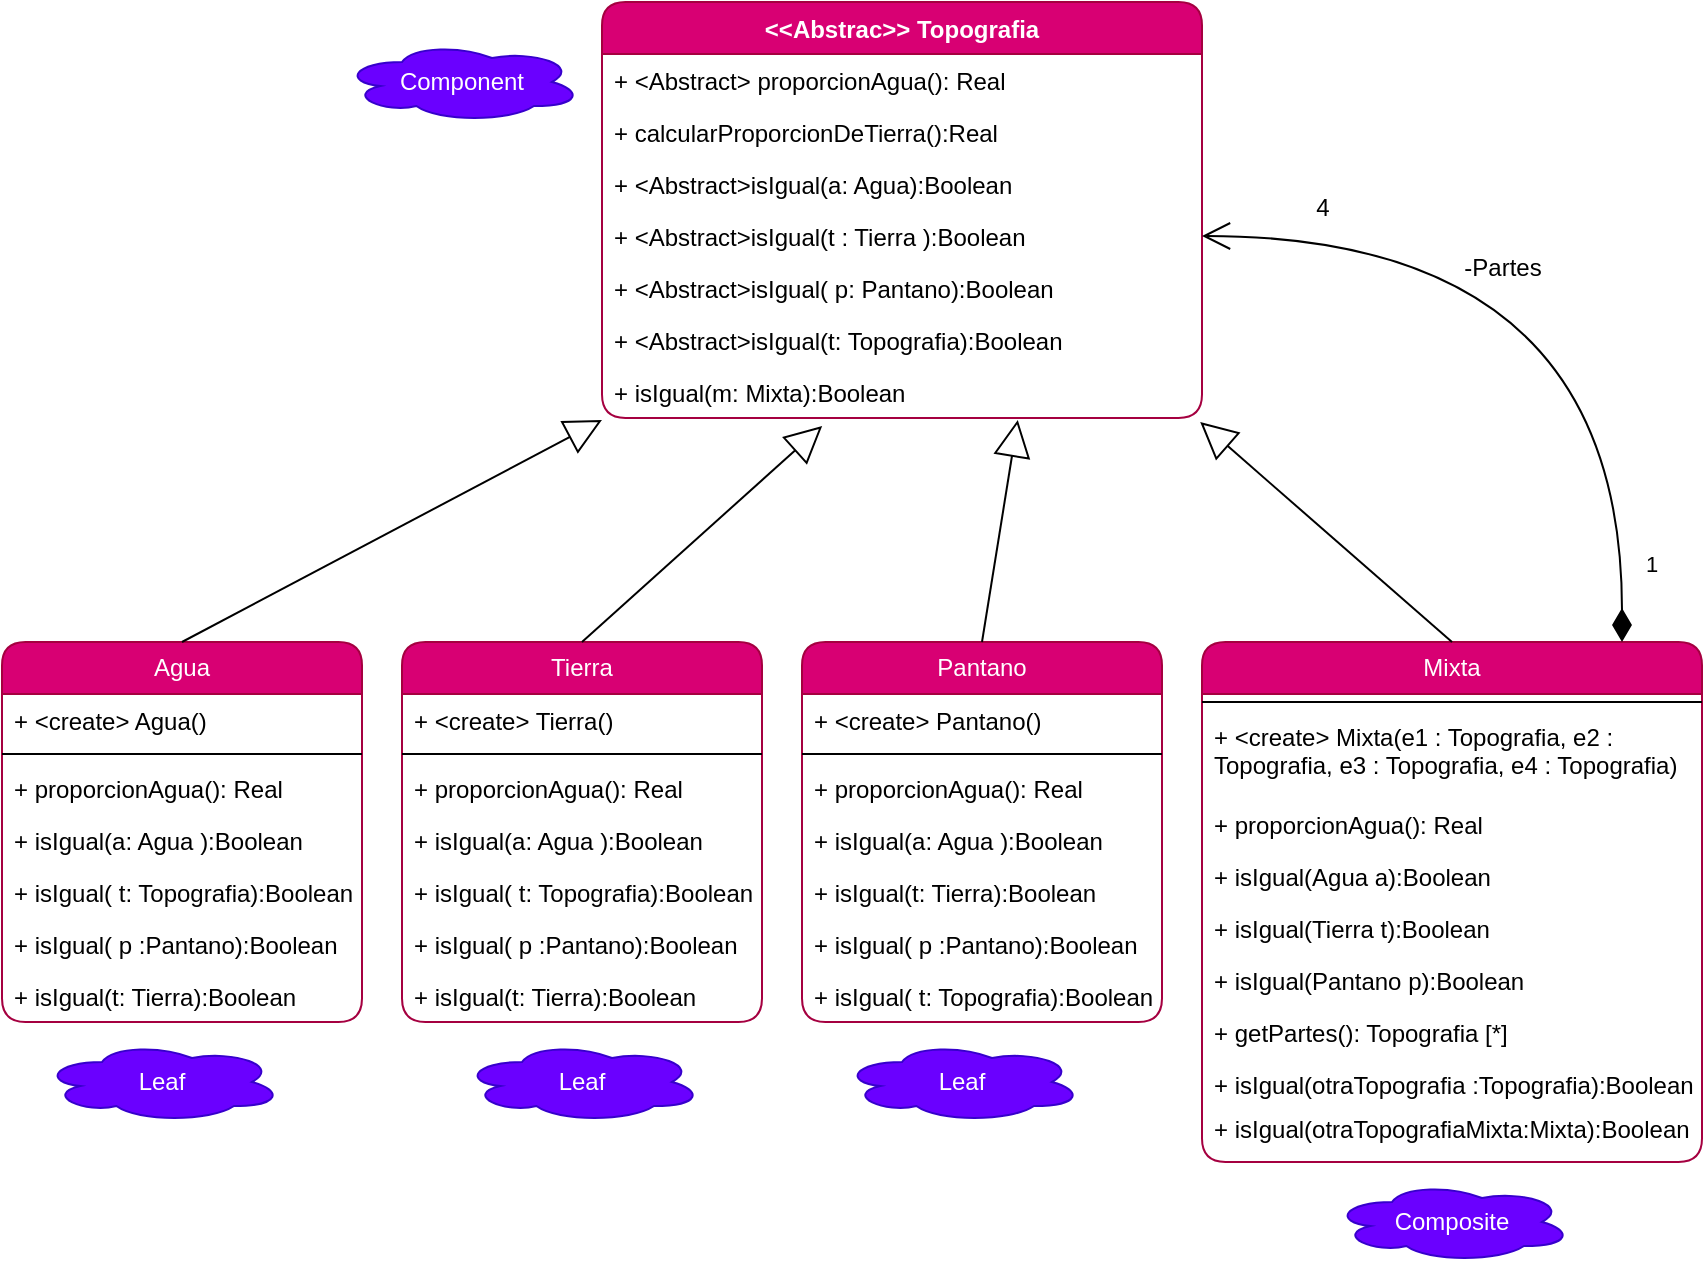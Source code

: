 <mxfile version="24.0.4" type="device">
  <diagram name="Página-1" id="TRMgGkVjQrRUovE4TGje">
    <mxGraphModel dx="874" dy="542" grid="1" gridSize="10" guides="1" tooltips="1" connect="1" arrows="1" fold="1" page="1" pageScale="1" pageWidth="827" pageHeight="1169" background="none" math="0" shadow="0">
      <root>
        <mxCell id="0" />
        <mxCell id="1" parent="0" />
        <mxCell id="8u3Jf8czVcAAARFbTuls-1" value="&amp;lt;&amp;lt;Abstrac&amp;gt;&amp;gt;&amp;nbsp;Topografia" style="swimlane;fontStyle=1;align=center;verticalAlign=top;childLayout=stackLayout;horizontal=1;startSize=26;horizontalStack=0;resizeParent=1;resizeParentMax=0;resizeLast=0;collapsible=1;marginBottom=0;whiteSpace=wrap;html=1;rounded=1;labelBackgroundColor=none;fillColor=#d80073;fontColor=#ffffff;strokeColor=#A50040;" parent="1" vertex="1">
          <mxGeometry x="330" y="10" width="300" height="208" as="geometry" />
        </mxCell>
        <mxCell id="8u3Jf8czVcAAARFbTuls-2" value="+ &amp;lt;Abstract&amp;gt; proporcionAgua(): Real" style="text;strokeColor=none;fillColor=none;align=left;verticalAlign=top;spacingLeft=4;spacingRight=4;overflow=hidden;rotatable=0;points=[[0,0.5],[1,0.5]];portConstraint=eastwest;whiteSpace=wrap;html=1;rounded=1;labelBackgroundColor=none;" parent="8u3Jf8czVcAAARFbTuls-1" vertex="1">
          <mxGeometry y="26" width="300" height="26" as="geometry" />
        </mxCell>
        <mxCell id="9-ZHthnCkSmJJXL-qObs-5" value="+ calcularProporcionDeTierra():Real" style="text;strokeColor=none;fillColor=none;align=left;verticalAlign=top;spacingLeft=4;spacingRight=4;overflow=hidden;rotatable=0;points=[[0,0.5],[1,0.5]];portConstraint=eastwest;whiteSpace=wrap;html=1;rounded=1;labelBackgroundColor=none;" parent="8u3Jf8czVcAAARFbTuls-1" vertex="1">
          <mxGeometry y="52" width="300" height="26" as="geometry" />
        </mxCell>
        <mxCell id="8u3Jf8czVcAAARFbTuls-5" value="+ &amp;lt;Abstract&amp;gt;isIgual(a: Agua):Boolean" style="text;strokeColor=none;fillColor=none;align=left;verticalAlign=top;spacingLeft=4;spacingRight=4;overflow=hidden;rotatable=0;points=[[0,0.5],[1,0.5]];portConstraint=eastwest;whiteSpace=wrap;html=1;rounded=1;labelBackgroundColor=none;" parent="8u3Jf8czVcAAARFbTuls-1" vertex="1">
          <mxGeometry y="78" width="300" height="26" as="geometry" />
        </mxCell>
        <mxCell id="9-ZHthnCkSmJJXL-qObs-3" value="+ &amp;lt;Abstract&amp;gt;isIgual(t : Tierra ):Boolean" style="text;strokeColor=none;fillColor=none;align=left;verticalAlign=top;spacingLeft=4;spacingRight=4;overflow=hidden;rotatable=0;points=[[0,0.5],[1,0.5]];portConstraint=eastwest;whiteSpace=wrap;html=1;rounded=1;labelBackgroundColor=none;" parent="8u3Jf8czVcAAARFbTuls-1" vertex="1">
          <mxGeometry y="104" width="300" height="26" as="geometry" />
        </mxCell>
        <mxCell id="9-ZHthnCkSmJJXL-qObs-4" value="+ &amp;lt;Abstract&amp;gt;isIgual( p: Pantano):Boolean" style="text;strokeColor=none;fillColor=none;align=left;verticalAlign=top;spacingLeft=4;spacingRight=4;overflow=hidden;rotatable=0;points=[[0,0.5],[1,0.5]];portConstraint=eastwest;whiteSpace=wrap;html=1;rounded=1;labelBackgroundColor=none;" parent="8u3Jf8czVcAAARFbTuls-1" vertex="1">
          <mxGeometry y="130" width="300" height="26" as="geometry" />
        </mxCell>
        <mxCell id="9-ZHthnCkSmJJXL-qObs-2" value="+ &amp;lt;Abstract&amp;gt;isIgual(t: Topografia):Boolean" style="text;strokeColor=none;fillColor=none;align=left;verticalAlign=top;spacingLeft=4;spacingRight=4;overflow=hidden;rotatable=0;points=[[0,0.5],[1,0.5]];portConstraint=eastwest;whiteSpace=wrap;html=1;rounded=1;labelBackgroundColor=none;" parent="8u3Jf8czVcAAARFbTuls-1" vertex="1">
          <mxGeometry y="156" width="300" height="26" as="geometry" />
        </mxCell>
        <mxCell id="9-ZHthnCkSmJJXL-qObs-1" value="+ isIgual(m: Mixta):Boolean" style="text;strokeColor=none;fillColor=none;align=left;verticalAlign=top;spacingLeft=4;spacingRight=4;overflow=hidden;rotatable=0;points=[[0,0.5],[1,0.5]];portConstraint=eastwest;whiteSpace=wrap;html=1;rounded=1;labelBackgroundColor=none;" parent="8u3Jf8czVcAAARFbTuls-1" vertex="1">
          <mxGeometry y="182" width="300" height="26" as="geometry" />
        </mxCell>
        <mxCell id="8u3Jf8czVcAAARFbTuls-10" value="Agua" style="swimlane;fontStyle=0;childLayout=stackLayout;horizontal=1;startSize=26;fillColor=#d80073;horizontalStack=0;resizeParent=1;resizeParentMax=0;resizeLast=0;collapsible=1;marginBottom=0;whiteSpace=wrap;html=1;rounded=1;labelBackgroundColor=none;fontColor=#ffffff;strokeColor=#A50040;" parent="1" vertex="1">
          <mxGeometry x="30" y="330" width="180" height="190" as="geometry" />
        </mxCell>
        <mxCell id="9-ZHthnCkSmJJXL-qObs-7" value="+ &amp;lt;create&amp;gt; Agua()&amp;nbsp;" style="text;strokeColor=none;fillColor=none;align=left;verticalAlign=top;spacingLeft=4;spacingRight=4;overflow=hidden;rotatable=0;points=[[0,0.5],[1,0.5]];portConstraint=eastwest;whiteSpace=wrap;html=1;rounded=1;labelBackgroundColor=none;" parent="8u3Jf8czVcAAARFbTuls-10" vertex="1">
          <mxGeometry y="26" width="180" height="26" as="geometry" />
        </mxCell>
        <mxCell id="9-ZHthnCkSmJJXL-qObs-6" value="" style="line;strokeWidth=1;fillColor=none;align=left;verticalAlign=middle;spacingTop=-1;spacingLeft=3;spacingRight=3;rotatable=0;labelPosition=right;points=[];portConstraint=eastwest;rounded=1;labelBackgroundColor=none;" parent="8u3Jf8czVcAAARFbTuls-10" vertex="1">
          <mxGeometry y="52" width="180" height="8" as="geometry" />
        </mxCell>
        <mxCell id="9-ZHthnCkSmJJXL-qObs-41" value="+ proporcionAgua(): Real" style="text;strokeColor=none;fillColor=none;align=left;verticalAlign=top;spacingLeft=4;spacingRight=4;overflow=hidden;rotatable=0;points=[[0,0.5],[1,0.5]];portConstraint=eastwest;whiteSpace=wrap;html=1;rounded=1;labelBackgroundColor=none;" parent="8u3Jf8czVcAAARFbTuls-10" vertex="1">
          <mxGeometry y="60" width="180" height="26" as="geometry" />
        </mxCell>
        <mxCell id="9-ZHthnCkSmJJXL-qObs-42" value="+ isIgual(a: Agua ):Boolean" style="text;strokeColor=none;fillColor=none;align=left;verticalAlign=top;spacingLeft=4;spacingRight=4;overflow=hidden;rotatable=0;points=[[0,0.5],[1,0.5]];portConstraint=eastwest;whiteSpace=wrap;html=1;rounded=1;labelBackgroundColor=none;" parent="8u3Jf8czVcAAARFbTuls-10" vertex="1">
          <mxGeometry y="86" width="180" height="26" as="geometry" />
        </mxCell>
        <mxCell id="9-ZHthnCkSmJJXL-qObs-45" value="+ isIgual( t: Topografia):Boolean" style="text;strokeColor=none;fillColor=none;align=left;verticalAlign=top;spacingLeft=4;spacingRight=4;overflow=hidden;rotatable=0;points=[[0,0.5],[1,0.5]];portConstraint=eastwest;whiteSpace=wrap;html=1;rounded=1;labelBackgroundColor=none;" parent="8u3Jf8czVcAAARFbTuls-10" vertex="1">
          <mxGeometry y="112" width="180" height="26" as="geometry" />
        </mxCell>
        <mxCell id="9-ZHthnCkSmJJXL-qObs-44" value="+ isIgual( p :Pantano):Boolean" style="text;strokeColor=none;fillColor=none;align=left;verticalAlign=top;spacingLeft=4;spacingRight=4;overflow=hidden;rotatable=0;points=[[0,0.5],[1,0.5]];portConstraint=eastwest;whiteSpace=wrap;html=1;rounded=1;labelBackgroundColor=none;" parent="8u3Jf8czVcAAARFbTuls-10" vertex="1">
          <mxGeometry y="138" width="180" height="26" as="geometry" />
        </mxCell>
        <mxCell id="9-ZHthnCkSmJJXL-qObs-43" value="+ isIgual(t: Tierra):Boolean" style="text;strokeColor=none;fillColor=none;align=left;verticalAlign=top;spacingLeft=4;spacingRight=4;overflow=hidden;rotatable=0;points=[[0,0.5],[1,0.5]];portConstraint=eastwest;whiteSpace=wrap;html=1;rounded=1;labelBackgroundColor=none;" parent="8u3Jf8czVcAAARFbTuls-10" vertex="1">
          <mxGeometry y="164" width="180" height="26" as="geometry" />
        </mxCell>
        <mxCell id="9-ZHthnCkSmJJXL-qObs-12" value="Tierra" style="swimlane;fontStyle=0;childLayout=stackLayout;horizontal=1;startSize=26;fillColor=#d80073;horizontalStack=0;resizeParent=1;resizeParentMax=0;resizeLast=0;collapsible=1;marginBottom=0;whiteSpace=wrap;html=1;rounded=1;labelBackgroundColor=none;fontColor=#ffffff;strokeColor=#A50040;" parent="1" vertex="1">
          <mxGeometry x="230" y="330" width="180" height="190" as="geometry" />
        </mxCell>
        <mxCell id="9-ZHthnCkSmJJXL-qObs-13" value="+ &amp;lt;create&amp;gt; Tierra()&amp;nbsp;" style="text;strokeColor=none;fillColor=none;align=left;verticalAlign=top;spacingLeft=4;spacingRight=4;overflow=hidden;rotatable=0;points=[[0,0.5],[1,0.5]];portConstraint=eastwest;whiteSpace=wrap;html=1;rounded=1;labelBackgroundColor=none;" parent="9-ZHthnCkSmJJXL-qObs-12" vertex="1">
          <mxGeometry y="26" width="180" height="26" as="geometry" />
        </mxCell>
        <mxCell id="9-ZHthnCkSmJJXL-qObs-14" value="" style="line;strokeWidth=1;fillColor=none;align=left;verticalAlign=middle;spacingTop=-1;spacingLeft=3;spacingRight=3;rotatable=0;labelPosition=right;points=[];portConstraint=eastwest;rounded=1;labelBackgroundColor=none;" parent="9-ZHthnCkSmJJXL-qObs-12" vertex="1">
          <mxGeometry y="52" width="180" height="8" as="geometry" />
        </mxCell>
        <mxCell id="9-ZHthnCkSmJJXL-qObs-36" value="+ proporcionAgua(): Real" style="text;strokeColor=none;fillColor=none;align=left;verticalAlign=top;spacingLeft=4;spacingRight=4;overflow=hidden;rotatable=0;points=[[0,0.5],[1,0.5]];portConstraint=eastwest;whiteSpace=wrap;html=1;rounded=1;labelBackgroundColor=none;" parent="9-ZHthnCkSmJJXL-qObs-12" vertex="1">
          <mxGeometry y="60" width="180" height="26" as="geometry" />
        </mxCell>
        <mxCell id="9-ZHthnCkSmJJXL-qObs-37" value="+ isIgual(a: Agua ):Boolean" style="text;strokeColor=none;fillColor=none;align=left;verticalAlign=top;spacingLeft=4;spacingRight=4;overflow=hidden;rotatable=0;points=[[0,0.5],[1,0.5]];portConstraint=eastwest;whiteSpace=wrap;html=1;rounded=1;labelBackgroundColor=none;" parent="9-ZHthnCkSmJJXL-qObs-12" vertex="1">
          <mxGeometry y="86" width="180" height="26" as="geometry" />
        </mxCell>
        <mxCell id="9-ZHthnCkSmJJXL-qObs-40" value="+ isIgual( t: Topografia):Boolean" style="text;strokeColor=none;fillColor=none;align=left;verticalAlign=top;spacingLeft=4;spacingRight=4;overflow=hidden;rotatable=0;points=[[0,0.5],[1,0.5]];portConstraint=eastwest;whiteSpace=wrap;html=1;rounded=1;labelBackgroundColor=none;" parent="9-ZHthnCkSmJJXL-qObs-12" vertex="1">
          <mxGeometry y="112" width="180" height="26" as="geometry" />
        </mxCell>
        <mxCell id="9-ZHthnCkSmJJXL-qObs-39" value="+ isIgual( p :Pantano):Boolean" style="text;strokeColor=none;fillColor=none;align=left;verticalAlign=top;spacingLeft=4;spacingRight=4;overflow=hidden;rotatable=0;points=[[0,0.5],[1,0.5]];portConstraint=eastwest;whiteSpace=wrap;html=1;rounded=1;labelBackgroundColor=none;" parent="9-ZHthnCkSmJJXL-qObs-12" vertex="1">
          <mxGeometry y="138" width="180" height="26" as="geometry" />
        </mxCell>
        <mxCell id="9-ZHthnCkSmJJXL-qObs-38" value="+ isIgual(t: Tierra):Boolean" style="text;strokeColor=none;fillColor=none;align=left;verticalAlign=top;spacingLeft=4;spacingRight=4;overflow=hidden;rotatable=0;points=[[0,0.5],[1,0.5]];portConstraint=eastwest;whiteSpace=wrap;html=1;rounded=1;labelBackgroundColor=none;" parent="9-ZHthnCkSmJJXL-qObs-12" vertex="1">
          <mxGeometry y="164" width="180" height="26" as="geometry" />
        </mxCell>
        <mxCell id="9-ZHthnCkSmJJXL-qObs-20" value="Pantano" style="swimlane;fontStyle=0;childLayout=stackLayout;horizontal=1;startSize=26;fillColor=#d80073;horizontalStack=0;resizeParent=1;resizeParentMax=0;resizeLast=0;collapsible=1;marginBottom=0;whiteSpace=wrap;html=1;rounded=1;labelBackgroundColor=none;fontColor=#ffffff;strokeColor=#A50040;" parent="1" vertex="1">
          <mxGeometry x="430" y="330" width="180" height="190" as="geometry" />
        </mxCell>
        <mxCell id="9-ZHthnCkSmJJXL-qObs-21" value="+ &amp;lt;create&amp;gt; Pantano()&amp;nbsp;" style="text;strokeColor=none;fillColor=none;align=left;verticalAlign=top;spacingLeft=4;spacingRight=4;overflow=hidden;rotatable=0;points=[[0,0.5],[1,0.5]];portConstraint=eastwest;whiteSpace=wrap;html=1;rounded=1;labelBackgroundColor=none;" parent="9-ZHthnCkSmJJXL-qObs-20" vertex="1">
          <mxGeometry y="26" width="180" height="26" as="geometry" />
        </mxCell>
        <mxCell id="9-ZHthnCkSmJJXL-qObs-22" value="" style="line;strokeWidth=1;fillColor=none;align=left;verticalAlign=middle;spacingTop=-1;spacingLeft=3;spacingRight=3;rotatable=0;labelPosition=right;points=[];portConstraint=eastwest;rounded=1;labelBackgroundColor=none;" parent="9-ZHthnCkSmJJXL-qObs-20" vertex="1">
          <mxGeometry y="52" width="180" height="8" as="geometry" />
        </mxCell>
        <mxCell id="9-ZHthnCkSmJJXL-qObs-23" value="+ proporcionAgua(): Real" style="text;strokeColor=none;fillColor=none;align=left;verticalAlign=top;spacingLeft=4;spacingRight=4;overflow=hidden;rotatable=0;points=[[0,0.5],[1,0.5]];portConstraint=eastwest;whiteSpace=wrap;html=1;rounded=1;labelBackgroundColor=none;" parent="9-ZHthnCkSmJJXL-qObs-20" vertex="1">
          <mxGeometry y="60" width="180" height="26" as="geometry" />
        </mxCell>
        <mxCell id="9-ZHthnCkSmJJXL-qObs-24" value="+ isIgual(a: Agua ):Boolean" style="text;strokeColor=none;fillColor=none;align=left;verticalAlign=top;spacingLeft=4;spacingRight=4;overflow=hidden;rotatable=0;points=[[0,0.5],[1,0.5]];portConstraint=eastwest;whiteSpace=wrap;html=1;rounded=1;labelBackgroundColor=none;" parent="9-ZHthnCkSmJJXL-qObs-20" vertex="1">
          <mxGeometry y="86" width="180" height="26" as="geometry" />
        </mxCell>
        <mxCell id="9-ZHthnCkSmJJXL-qObs-25" value="+ isIgual(t: Tierra):Boolean" style="text;strokeColor=none;fillColor=none;align=left;verticalAlign=top;spacingLeft=4;spacingRight=4;overflow=hidden;rotatable=0;points=[[0,0.5],[1,0.5]];portConstraint=eastwest;whiteSpace=wrap;html=1;rounded=1;labelBackgroundColor=none;" parent="9-ZHthnCkSmJJXL-qObs-20" vertex="1">
          <mxGeometry y="112" width="180" height="26" as="geometry" />
        </mxCell>
        <mxCell id="9-ZHthnCkSmJJXL-qObs-26" value="+ isIgual( p :Pantano):Boolean" style="text;strokeColor=none;fillColor=none;align=left;verticalAlign=top;spacingLeft=4;spacingRight=4;overflow=hidden;rotatable=0;points=[[0,0.5],[1,0.5]];portConstraint=eastwest;whiteSpace=wrap;html=1;rounded=1;labelBackgroundColor=none;" parent="9-ZHthnCkSmJJXL-qObs-20" vertex="1">
          <mxGeometry y="138" width="180" height="26" as="geometry" />
        </mxCell>
        <mxCell id="9-ZHthnCkSmJJXL-qObs-27" value="+ isIgual( t: Topografia):Boolean" style="text;strokeColor=none;fillColor=none;align=left;verticalAlign=top;spacingLeft=4;spacingRight=4;overflow=hidden;rotatable=0;points=[[0,0.5],[1,0.5]];portConstraint=eastwest;whiteSpace=wrap;html=1;rounded=1;labelBackgroundColor=none;" parent="9-ZHthnCkSmJJXL-qObs-20" vertex="1">
          <mxGeometry y="164" width="180" height="26" as="geometry" />
        </mxCell>
        <mxCell id="9-ZHthnCkSmJJXL-qObs-28" value="Mixta" style="swimlane;fontStyle=0;childLayout=stackLayout;horizontal=1;startSize=26;fillColor=#d80073;horizontalStack=0;resizeParent=1;resizeParentMax=0;resizeLast=0;collapsible=1;marginBottom=0;whiteSpace=wrap;html=1;rounded=1;labelBackgroundColor=none;fontColor=#ffffff;strokeColor=#A50040;" parent="1" vertex="1">
          <mxGeometry x="630" y="330" width="250" height="260" as="geometry" />
        </mxCell>
        <mxCell id="9-ZHthnCkSmJJXL-qObs-30" value="" style="line;strokeWidth=1;fillColor=none;align=left;verticalAlign=middle;spacingTop=-1;spacingLeft=3;spacingRight=3;rotatable=0;labelPosition=right;points=[];portConstraint=eastwest;rounded=1;labelBackgroundColor=none;" parent="9-ZHthnCkSmJJXL-qObs-28" vertex="1">
          <mxGeometry y="26" width="250" height="8" as="geometry" />
        </mxCell>
        <mxCell id="9-ZHthnCkSmJJXL-qObs-29" value="+ &amp;lt;create&amp;gt; Mixta(e1 : Topografia, e2 : Topografia, e3 : Topografia, e4 : Topografia)&amp;nbsp;" style="text;strokeColor=none;fillColor=none;align=left;verticalAlign=top;spacingLeft=4;spacingRight=4;overflow=hidden;rotatable=0;points=[[0,0.5],[1,0.5]];portConstraint=eastwest;whiteSpace=wrap;html=1;rounded=1;labelBackgroundColor=none;" parent="9-ZHthnCkSmJJXL-qObs-28" vertex="1">
          <mxGeometry y="34" width="250" height="44" as="geometry" />
        </mxCell>
        <mxCell id="9-ZHthnCkSmJJXL-qObs-31" value="+ proporcionAgua(): Real" style="text;strokeColor=none;fillColor=none;align=left;verticalAlign=top;spacingLeft=4;spacingRight=4;overflow=hidden;rotatable=0;points=[[0,0.5],[1,0.5]];portConstraint=eastwest;whiteSpace=wrap;html=1;rounded=1;labelBackgroundColor=none;" parent="9-ZHthnCkSmJJXL-qObs-28" vertex="1">
          <mxGeometry y="78" width="250" height="26" as="geometry" />
        </mxCell>
        <mxCell id="9-ZHthnCkSmJJXL-qObs-32" value="+ isIgual(Agua a):Boolean" style="text;strokeColor=none;fillColor=none;align=left;verticalAlign=top;spacingLeft=4;spacingRight=4;overflow=hidden;rotatable=0;points=[[0,0.5],[1,0.5]];portConstraint=eastwest;whiteSpace=wrap;html=1;rounded=1;labelBackgroundColor=none;" parent="9-ZHthnCkSmJJXL-qObs-28" vertex="1">
          <mxGeometry y="104" width="250" height="26" as="geometry" />
        </mxCell>
        <mxCell id="9-ZHthnCkSmJJXL-qObs-33" value="+ isIgual(Tierra t):Boolean" style="text;strokeColor=none;fillColor=none;align=left;verticalAlign=top;spacingLeft=4;spacingRight=4;overflow=hidden;rotatable=0;points=[[0,0.5],[1,0.5]];portConstraint=eastwest;whiteSpace=wrap;html=1;rounded=1;labelBackgroundColor=none;" parent="9-ZHthnCkSmJJXL-qObs-28" vertex="1">
          <mxGeometry y="130" width="250" height="26" as="geometry" />
        </mxCell>
        <mxCell id="9-ZHthnCkSmJJXL-qObs-34" value="+ isIgual(Pantano p):Boolean" style="text;strokeColor=none;fillColor=none;align=left;verticalAlign=top;spacingLeft=4;spacingRight=4;overflow=hidden;rotatable=0;points=[[0,0.5],[1,0.5]];portConstraint=eastwest;whiteSpace=wrap;html=1;rounded=1;labelBackgroundColor=none;" parent="9-ZHthnCkSmJJXL-qObs-28" vertex="1">
          <mxGeometry y="156" width="250" height="26" as="geometry" />
        </mxCell>
        <mxCell id="9-ZHthnCkSmJJXL-qObs-46" value="+ getP&lt;span style=&quot;background-color: initial;&quot;&gt;artes(): Topografia [*]&lt;/span&gt;" style="text;strokeColor=none;fillColor=none;align=left;verticalAlign=top;spacingLeft=4;spacingRight=4;overflow=hidden;rotatable=0;points=[[0,0.5],[1,0.5]];portConstraint=eastwest;whiteSpace=wrap;html=1;rounded=1;labelBackgroundColor=none;" parent="9-ZHthnCkSmJJXL-qObs-28" vertex="1">
          <mxGeometry y="182" width="250" height="26" as="geometry" />
        </mxCell>
        <mxCell id="9-ZHthnCkSmJJXL-qObs-56" value="+ isIgual(otraTopografia :Topografia):Boolean" style="text;strokeColor=none;fillColor=none;align=left;verticalAlign=top;spacingLeft=4;spacingRight=4;overflow=hidden;rotatable=0;points=[[0,0.5],[1,0.5]];portConstraint=eastwest;whiteSpace=wrap;html=1;rounded=1;labelBackgroundColor=none;" parent="9-ZHthnCkSmJJXL-qObs-28" vertex="1">
          <mxGeometry y="208" width="250" height="22" as="geometry" />
        </mxCell>
        <mxCell id="9-ZHthnCkSmJJXL-qObs-35" value="+ isIgual(otraTopografiaMixta:Mixta):Boolean" style="text;strokeColor=none;fillColor=none;align=left;verticalAlign=top;spacingLeft=4;spacingRight=4;overflow=hidden;rotatable=0;points=[[0,0.5],[1,0.5]];portConstraint=eastwest;whiteSpace=wrap;html=1;rounded=1;labelBackgroundColor=none;" parent="9-ZHthnCkSmJJXL-qObs-28" vertex="1">
          <mxGeometry y="230" width="250" height="30" as="geometry" />
        </mxCell>
        <mxCell id="9-ZHthnCkSmJJXL-qObs-48" value="" style="endArrow=block;endSize=16;endFill=0;html=1;rounded=1;entryX=0;entryY=1.038;entryDx=0;entryDy=0;entryPerimeter=0;exitX=0.5;exitY=0;exitDx=0;exitDy=0;labelBackgroundColor=none;fontColor=default;" parent="1" source="8u3Jf8czVcAAARFbTuls-10" target="9-ZHthnCkSmJJXL-qObs-1" edge="1">
          <mxGeometry width="160" relative="1" as="geometry">
            <mxPoint x="100" y="160" as="sourcePoint" />
            <mxPoint x="260" y="160" as="targetPoint" />
          </mxGeometry>
        </mxCell>
        <mxCell id="9-ZHthnCkSmJJXL-qObs-49" value="" style="endArrow=block;endSize=16;endFill=0;html=1;rounded=1;entryX=0.367;entryY=1.154;entryDx=0;entryDy=0;entryPerimeter=0;exitX=0.5;exitY=0;exitDx=0;exitDy=0;labelBackgroundColor=none;fontColor=default;" parent="1" source="9-ZHthnCkSmJJXL-qObs-12" target="9-ZHthnCkSmJJXL-qObs-1" edge="1">
          <mxGeometry width="160" relative="1" as="geometry">
            <mxPoint x="130" y="340" as="sourcePoint" />
            <mxPoint x="340" y="229" as="targetPoint" />
          </mxGeometry>
        </mxCell>
        <mxCell id="9-ZHthnCkSmJJXL-qObs-50" value="" style="endArrow=block;endSize=16;endFill=0;html=1;rounded=1;exitX=0.5;exitY=0;exitDx=0;exitDy=0;entryX=0.693;entryY=1.038;entryDx=0;entryDy=0;entryPerimeter=0;labelBackgroundColor=none;fontColor=default;" parent="1" source="9-ZHthnCkSmJJXL-qObs-20" target="9-ZHthnCkSmJJXL-qObs-1" edge="1">
          <mxGeometry width="160" relative="1" as="geometry">
            <mxPoint x="140" y="350" as="sourcePoint" />
            <mxPoint x="350" y="239" as="targetPoint" />
          </mxGeometry>
        </mxCell>
        <mxCell id="9-ZHthnCkSmJJXL-qObs-51" value="" style="endArrow=block;endSize=16;endFill=0;html=1;rounded=1;entryX=0.997;entryY=1.077;entryDx=0;entryDy=0;entryPerimeter=0;exitX=0.5;exitY=0;exitDx=0;exitDy=0;labelBackgroundColor=none;fontColor=default;" parent="1" source="9-ZHthnCkSmJJXL-qObs-28" target="9-ZHthnCkSmJJXL-qObs-1" edge="1">
          <mxGeometry width="160" relative="1" as="geometry">
            <mxPoint x="470" y="300" as="sourcePoint" />
            <mxPoint x="360" y="249" as="targetPoint" />
          </mxGeometry>
        </mxCell>
        <mxCell id="9-ZHthnCkSmJJXL-qObs-53" value="1" style="endArrow=open;html=1;endSize=12;startArrow=diamondThin;startSize=14;startFill=1;edgeStyle=orthogonalEdgeStyle;align=left;verticalAlign=bottom;rounded=0;entryX=1;entryY=0.5;entryDx=0;entryDy=0;labelBackgroundColor=none;fontColor=default;curved=1;" parent="1" source="9-ZHthnCkSmJJXL-qObs-28" target="9-ZHthnCkSmJJXL-qObs-3" edge="1">
          <mxGeometry x="-0.855" y="-10" relative="1" as="geometry">
            <mxPoint x="660" y="260" as="sourcePoint" />
            <mxPoint x="820" y="260" as="targetPoint" />
            <Array as="points">
              <mxPoint x="840" y="127" />
            </Array>
            <mxPoint as="offset" />
          </mxGeometry>
        </mxCell>
        <mxCell id="9-ZHthnCkSmJJXL-qObs-54" value="4" style="text;html=1;align=center;verticalAlign=middle;resizable=0;points=[];autosize=1;strokeColor=none;fillColor=none;rounded=1;labelBackgroundColor=none;" parent="1" vertex="1">
          <mxGeometry x="675" y="98" width="30" height="30" as="geometry" />
        </mxCell>
        <mxCell id="9-ZHthnCkSmJJXL-qObs-55" value="-Partes" style="text;html=1;align=center;verticalAlign=middle;resizable=0;points=[];autosize=1;strokeColor=none;fillColor=none;rounded=1;labelBackgroundColor=none;" parent="1" vertex="1">
          <mxGeometry x="750" y="128" width="60" height="30" as="geometry" />
        </mxCell>
        <mxCell id="9-ZHthnCkSmJJXL-qObs-57" value="Leaf" style="ellipse;shape=cloud;whiteSpace=wrap;html=1;rounded=1;labelBackgroundColor=none;fillColor=#6a00ff;strokeColor=#3700CC;fontColor=#ffffff;" parent="1" vertex="1">
          <mxGeometry x="50" y="530" width="120" height="40" as="geometry" />
        </mxCell>
        <mxCell id="9-ZHthnCkSmJJXL-qObs-58" value="Leaf" style="ellipse;shape=cloud;whiteSpace=wrap;html=1;rounded=1;labelBackgroundColor=none;fillColor=#6a00ff;strokeColor=#3700CC;fontColor=#ffffff;" parent="1" vertex="1">
          <mxGeometry x="260" y="530" width="120" height="40" as="geometry" />
        </mxCell>
        <mxCell id="9-ZHthnCkSmJJXL-qObs-59" value="Leaf" style="ellipse;shape=cloud;whiteSpace=wrap;html=1;rounded=1;labelBackgroundColor=none;fillColor=#6a00ff;strokeColor=#3700CC;fontColor=#ffffff;" parent="1" vertex="1">
          <mxGeometry x="450" y="530" width="120" height="40" as="geometry" />
        </mxCell>
        <mxCell id="9-ZHthnCkSmJJXL-qObs-60" value="Composite" style="ellipse;shape=cloud;whiteSpace=wrap;html=1;rounded=1;labelBackgroundColor=none;fillColor=#6a00ff;strokeColor=#3700CC;fontColor=#ffffff;" parent="1" vertex="1">
          <mxGeometry x="695" y="600" width="120" height="40" as="geometry" />
        </mxCell>
        <mxCell id="9-ZHthnCkSmJJXL-qObs-61" value="Component" style="ellipse;shape=cloud;whiteSpace=wrap;html=1;rounded=1;labelBackgroundColor=none;fillColor=#6a00ff;strokeColor=#3700CC;fontColor=#ffffff;" parent="1" vertex="1">
          <mxGeometry x="200" y="30" width="120" height="40" as="geometry" />
        </mxCell>
      </root>
    </mxGraphModel>
  </diagram>
</mxfile>
